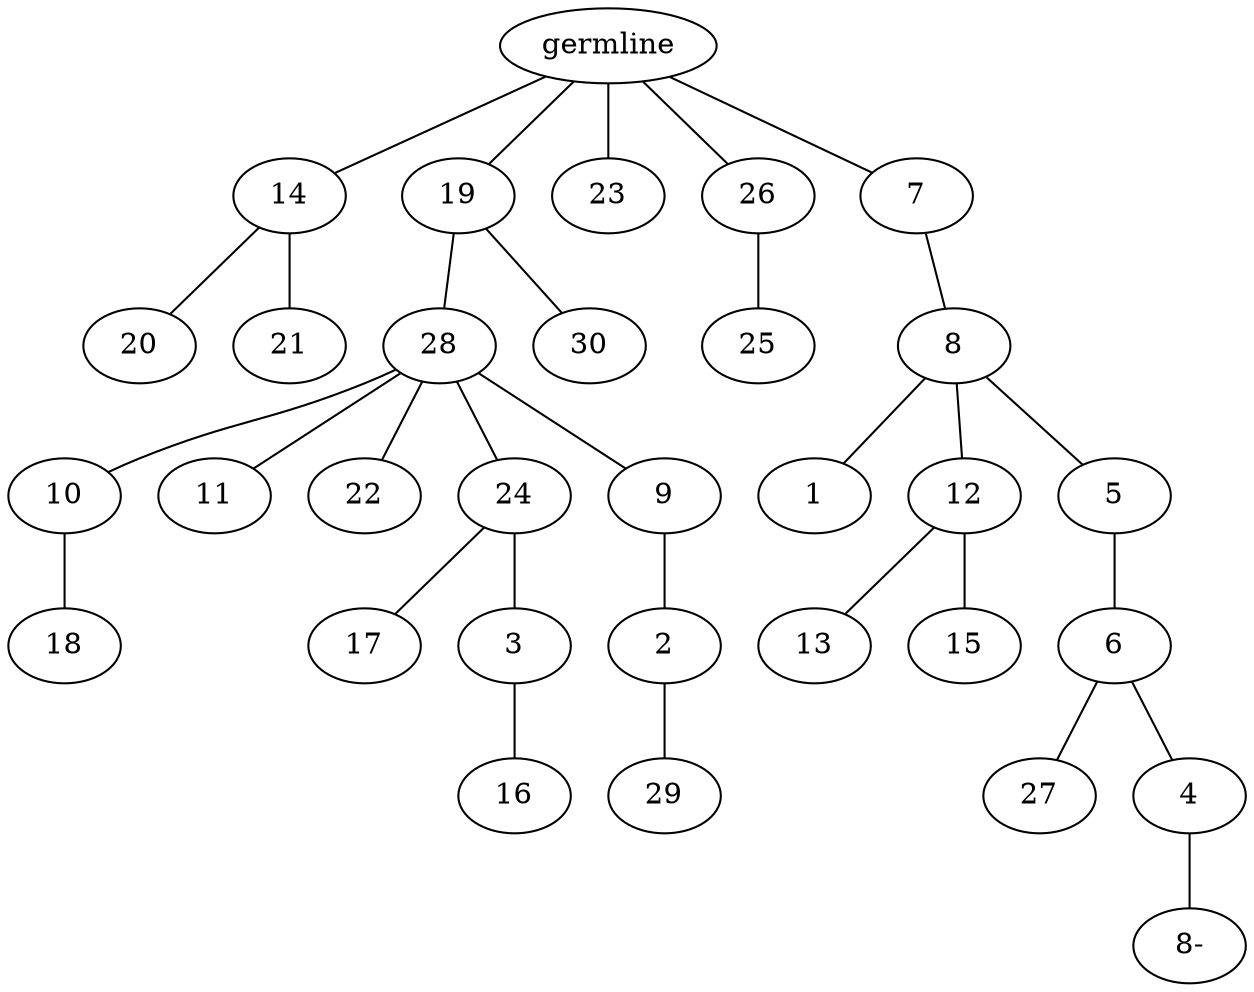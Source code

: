 graph tree {
    "140571829229552" [label="germline"];
    "140571829173024" [label="14"];
    "140571829172064" [label="20"];
    "140571829172784" [label="21"];
    "140571829171776" [label="19"];
    "140571829173840" [label="28"];
    "140571829171344" [label="10"];
    "140571829173120" [label="18"];
    "140571829173360" [label="11"];
    "140571829173744" [label="22"];
    "140571829174080" [label="24"];
    "140571829172736" [label="17"];
    "140571829172688" [label="3"];
    "140571829174128" [label="16"];
    "140571829170288" [label="9"];
    "140571829171200" [label="2"];
    "140571829147968" [label="29"];
    "140571829174176" [label="30"];
    "140571829173696" [label="23"];
    "140571829174032" [label="26"];
    "140571829173648" [label="25"];
    "140571829172880" [label="7"];
    "140571829172208" [label="8"];
    "140571829148592" [label="1"];
    "140571829281216" [label="12"];
    "140571829282992" [label="13"];
    "140571829281888" [label="15"];
    "140571829281360" [label="5"];
    "140571828790320" [label="6"];
    "140571828789408" [label="27"];
    "140571828791088" [label="4"];
    "140571829282416" [label="8-"];
    "140571829229552" -- "140571829173024";
    "140571829229552" -- "140571829171776";
    "140571829229552" -- "140571829173696";
    "140571829229552" -- "140571829174032";
    "140571829229552" -- "140571829172880";
    "140571829173024" -- "140571829172064";
    "140571829173024" -- "140571829172784";
    "140571829171776" -- "140571829173840";
    "140571829171776" -- "140571829174176";
    "140571829173840" -- "140571829171344";
    "140571829173840" -- "140571829173360";
    "140571829173840" -- "140571829173744";
    "140571829173840" -- "140571829174080";
    "140571829173840" -- "140571829170288";
    "140571829171344" -- "140571829173120";
    "140571829174080" -- "140571829172736";
    "140571829174080" -- "140571829172688";
    "140571829172688" -- "140571829174128";
    "140571829170288" -- "140571829171200";
    "140571829171200" -- "140571829147968";
    "140571829174032" -- "140571829173648";
    "140571829172880" -- "140571829172208";
    "140571829172208" -- "140571829148592";
    "140571829172208" -- "140571829281216";
    "140571829172208" -- "140571829281360";
    "140571829281216" -- "140571829282992";
    "140571829281216" -- "140571829281888";
    "140571829281360" -- "140571828790320";
    "140571828790320" -- "140571828789408";
    "140571828790320" -- "140571828791088";
    "140571828791088" -- "140571829282416";
}
